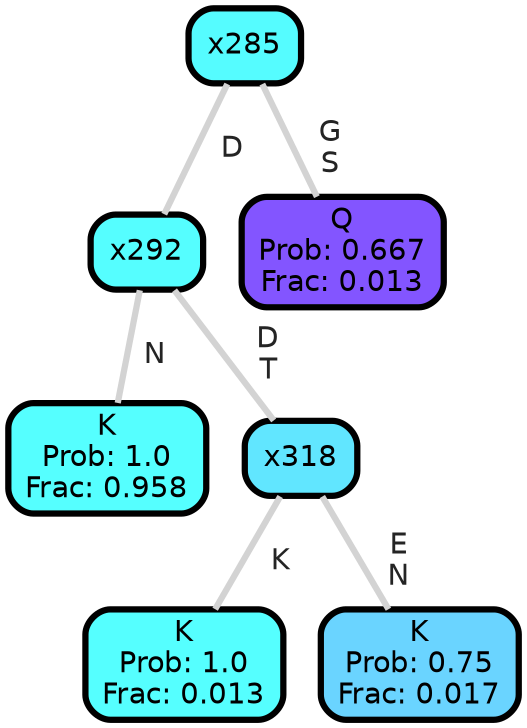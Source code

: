 graph Tree {
node [shape=box, style="filled, rounded",color="black",penwidth="3",fontcolor="black",                 fontname=helvetica] ;
graph [ranksep="0 equally", splines=straight,                 bgcolor=transparent, dpi=200] ;
edge [fontname=helvetica, fontweight=bold,fontcolor=grey14,color=lightgray] ;
0 [label="K
Prob: 1.0
Frac: 0.958", fillcolor="#55ffff"] ;
1 [label="x292", fillcolor="#55feff"] ;
2 [label="K
Prob: 1.0
Frac: 0.013", fillcolor="#55ffff"] ;
3 [label="x318", fillcolor="#61e6ff"] ;
4 [label="K
Prob: 0.75
Frac: 0.017", fillcolor="#6ad4ff"] ;
5 [label="x285", fillcolor="#55fcff"] ;
6 [label="Q
Prob: 0.667
Frac: 0.013", fillcolor="#8355ff"] ;
1 -- 0 [label=" N",penwidth=3] ;
1 -- 3 [label=" D\n T",penwidth=3] ;
3 -- 2 [label=" K",penwidth=3] ;
3 -- 4 [label=" E\n N",penwidth=3] ;
5 -- 1 [label=" D",penwidth=3] ;
5 -- 6 [label=" G\n S",penwidth=3] ;
{rank = same;}}